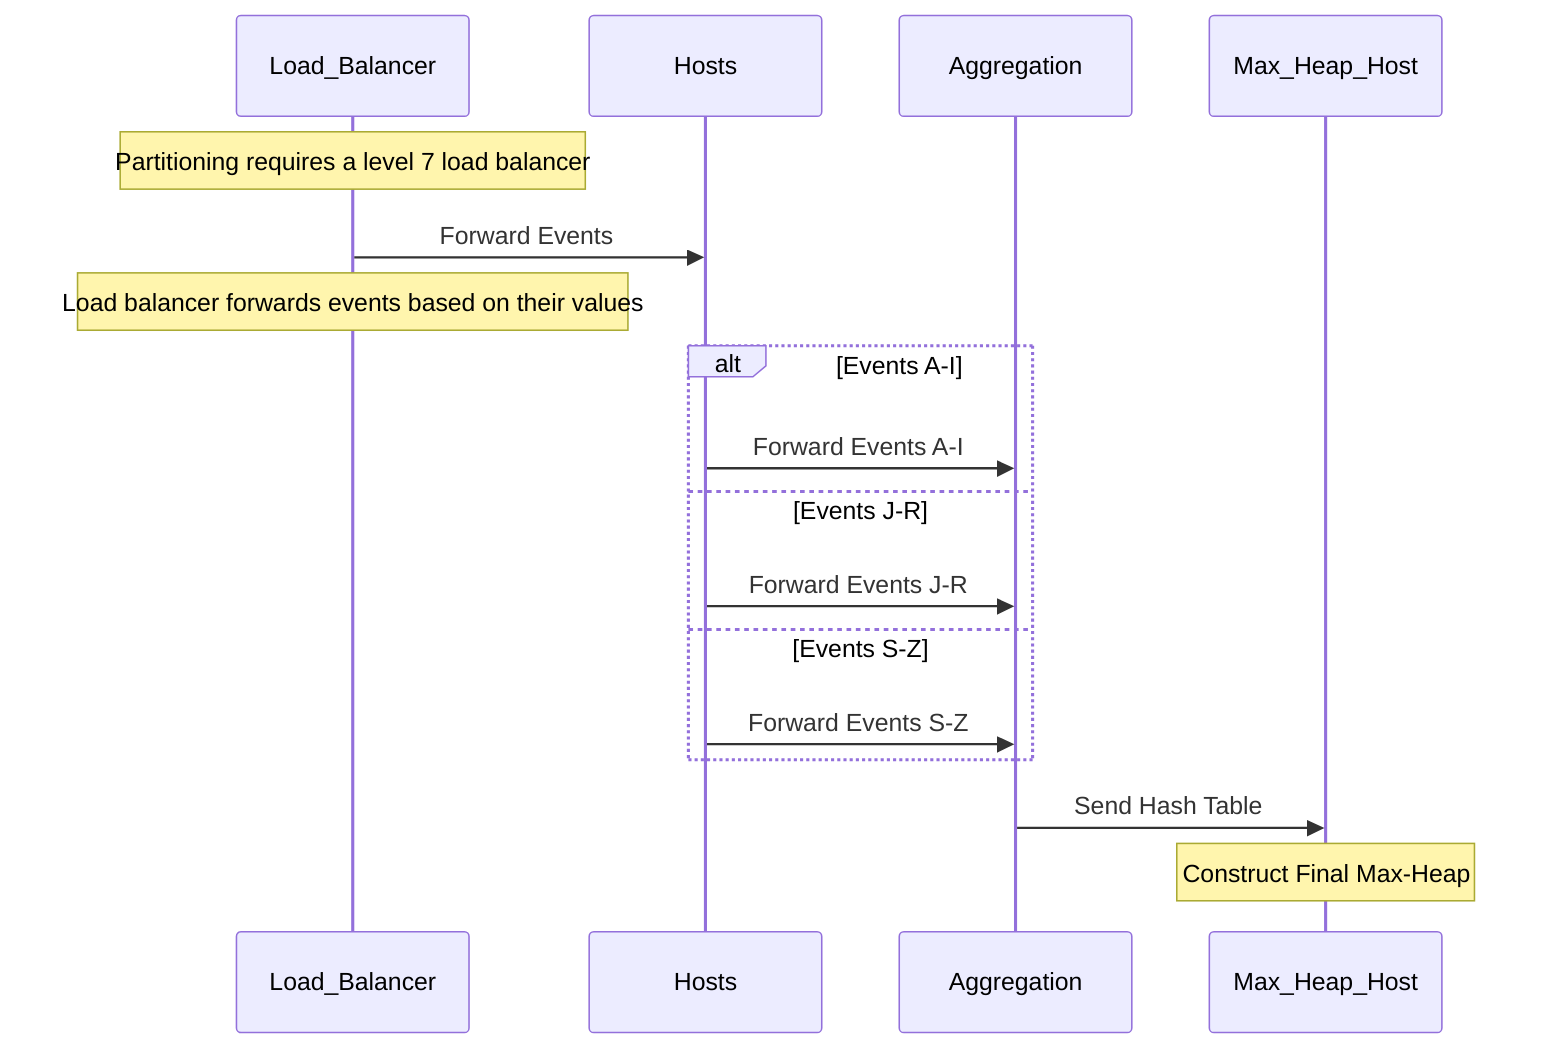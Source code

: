 sequenceDiagram
    participant Load_Balancer
    participant Hosts
    participant Aggregation
    participant Max_Heap_Host

    Note over Load_Balancer: Partitioning requires a level 7 load balancer
    Load_Balancer->>Hosts: Forward Events
    Note over Load_Balancer: Load balancer forwards events based on their values

    alt Events A-I
        Hosts->>Aggregation: Forward Events A-I
    else Events J-R
        Hosts->>Aggregation: Forward Events J-R
    else Events S-Z
        Hosts->>Aggregation: Forward Events S-Z
    end

    Aggregation->>Max_Heap_Host: Send Hash Table
    Note over Max_Heap_Host: Construct Final Max-Heap
